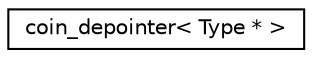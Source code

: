 digraph "Graphical Class Hierarchy"
{
 // LATEX_PDF_SIZE
  edge [fontname="Helvetica",fontsize="10",labelfontname="Helvetica",labelfontsize="10"];
  node [fontname="Helvetica",fontsize="10",shape=record];
  rankdir="LR";
  Node0 [label="coin_depointer\< Type * \>",height=0.2,width=0.4,color="black", fillcolor="white", style="filled",URL="$structcoin__depointer_3_01Type_01_5_01_4.html",tooltip=" "];
}
